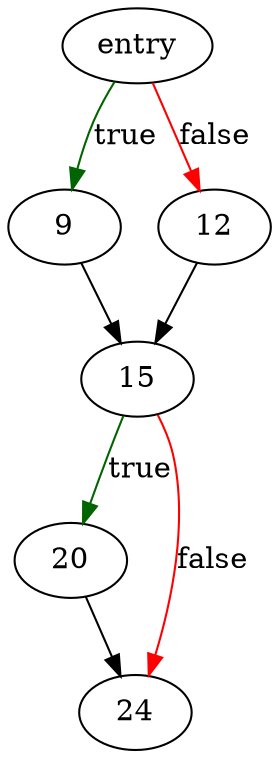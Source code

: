 digraph "saveCursorPosition" {
	// Node definitions.
	1 [label=entry];
	9;
	12;
	15;
	20;
	24;

	// Edge definitions.
	1 -> 9 [
		color=darkgreen
		label=true
	];
	1 -> 12 [
		color=red
		label=false
	];
	9 -> 15;
	12 -> 15;
	15 -> 20 [
		color=darkgreen
		label=true
	];
	15 -> 24 [
		color=red
		label=false
	];
	20 -> 24;
}
